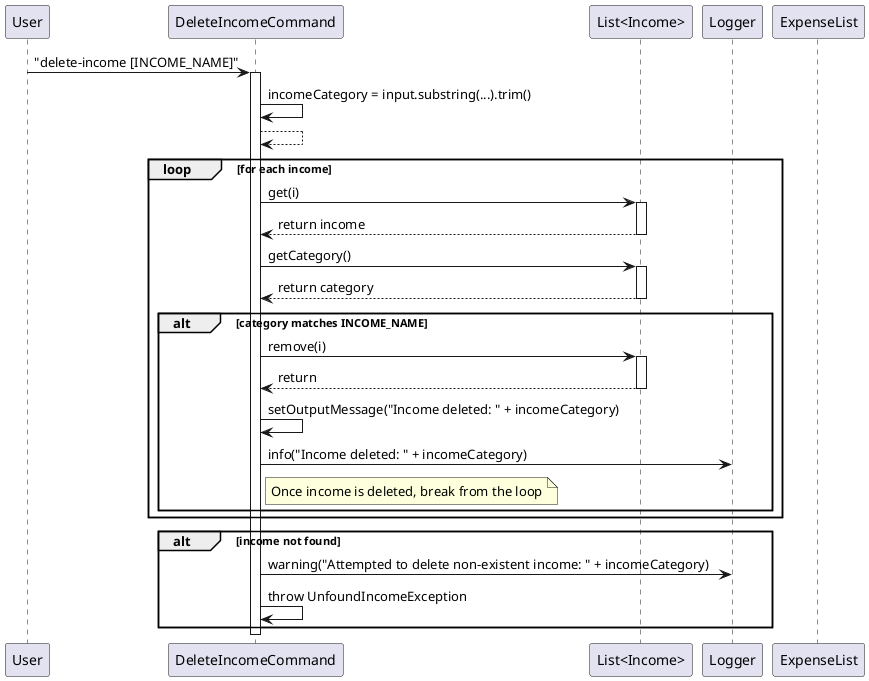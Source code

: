 @startuml
participant "User" as User
participant "DeleteIncomeCommand" as DeleteIncomeCommand
participant "List<Income>" as IncomeList
participant "Logger" as Logger
participant "ExpenseList" as ExpenseList

User -> DeleteIncomeCommand: "delete-income [INCOME_NAME]"
activate DeleteIncomeCommand


DeleteIncomeCommand -> DeleteIncomeCommand: incomeCategory = input.substring(...).trim()
DeleteIncomeCommand --> DeleteIncomeCommand

    loop for each income
                DeleteIncomeCommand -> IncomeList: get(i)
                activate IncomeList
                IncomeList --> DeleteIncomeCommand: return income
                deactivate IncomeList

                DeleteIncomeCommand -> IncomeList: getCategory()
                activate IncomeList
                IncomeList--> DeleteIncomeCommand: return category
                deactivate IncomeList

                    alt category matches INCOME_NAME
                        DeleteIncomeCommand -> IncomeList: remove(i)
                        activate IncomeList
                        IncomeList--> DeleteIncomeCommand: return
                        deactivate IncomeList
                        DeleteIncomeCommand -> DeleteIncomeCommand: setOutputMessage("Income deleted: " + incomeCategory)
                        DeleteIncomeCommand -> Logger: info("Income deleted: " + incomeCategory)
                        note right of DeleteIncomeCommand
                        Once income is deleted, break from the loop
                        end note
                	end

    end


alt income not found
    DeleteIncomeCommand -> Logger: warning("Attempted to delete non-existent income: " + incomeCategory)
    DeleteIncomeCommand -> DeleteIncomeCommand: throw UnfoundIncomeException
end

deactivate DeleteIncomeCommand
@enduml
